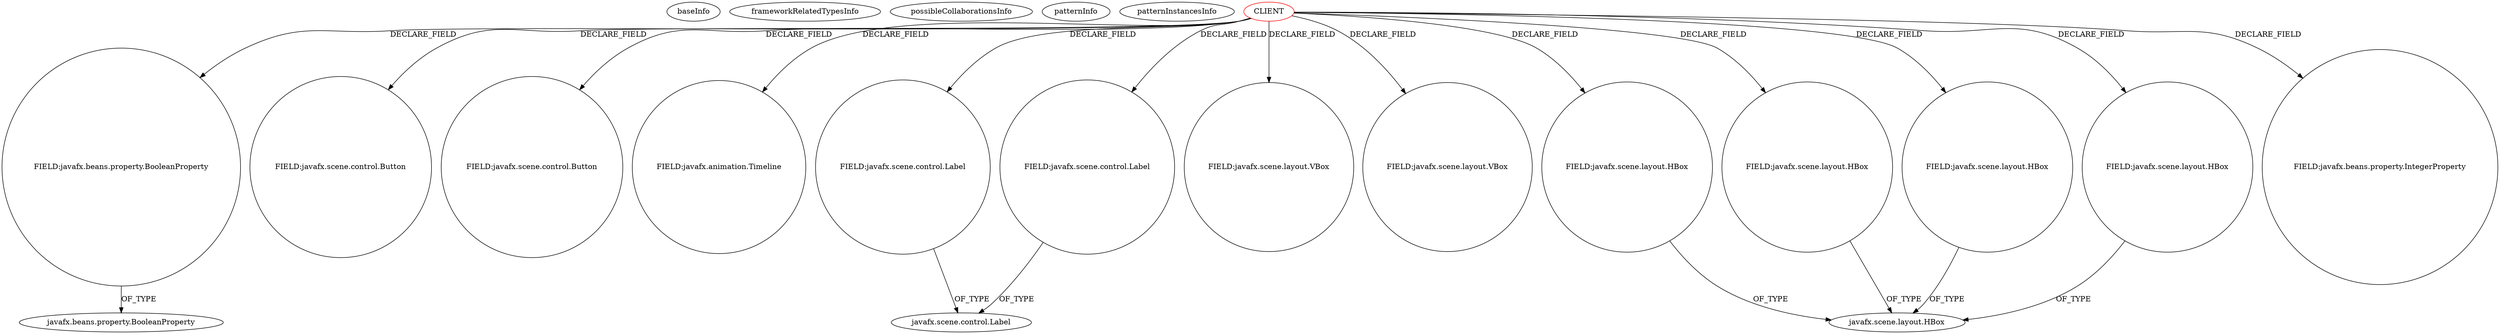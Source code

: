 digraph {
baseInfo[graphId=2189,category="pattern",isAnonymous=false,possibleRelation=false]
frameworkRelatedTypesInfo[]
possibleCollaborationsInfo[]
patternInfo[frequency=2.0,patternRootClient=0]
patternInstancesInfo[0="jperedadnr-Game2048HOL~/jperedadnr-Game2048HOL/Game2048HOL-master/src/org/hol/game2048/Board.java~Board~3394",1="brunoborges-fx2048~/brunoborges-fx2048/fx2048-master/src/game2048/Board.java~Board~2229"]
16[label="FIELD:javafx.beans.property.BooleanProperty",vertexType="FIELD_DECLARATION",isFrameworkType=false,shape=circle]
13[label="javafx.beans.property.BooleanProperty",vertexType="FRAMEWORK_CLASS_TYPE",isFrameworkType=false]
0[label="CLIENT",vertexType="ROOT_CLIENT_CLASS_DECLARATION",isFrameworkType=false,color=red]
6[label="FIELD:javafx.scene.control.Button",vertexType="FIELD_DECLARATION",isFrameworkType=false,shape=circle]
4[label="FIELD:javafx.scene.control.Button",vertexType="FIELD_DECLARATION",isFrameworkType=false,shape=circle]
2[label="FIELD:javafx.animation.Timeline",vertexType="FIELD_DECLARATION",isFrameworkType=false,shape=circle]
30[label="FIELD:javafx.scene.control.Label",vertexType="FIELD_DECLARATION",isFrameworkType=false,shape=circle]
27[label="javafx.scene.control.Label",vertexType="FRAMEWORK_CLASS_TYPE",isFrameworkType=false]
28[label="FIELD:javafx.scene.control.Label",vertexType="FIELD_DECLARATION",isFrameworkType=false,shape=circle]
38[label="FIELD:javafx.scene.layout.VBox",vertexType="FIELD_DECLARATION",isFrameworkType=false,shape=circle]
40[label="FIELD:javafx.scene.layout.VBox",vertexType="FIELD_DECLARATION",isFrameworkType=false,shape=circle]
22[label="FIELD:javafx.scene.layout.HBox",vertexType="FIELD_DECLARATION",isFrameworkType=false,shape=circle]
34[label="FIELD:javafx.scene.layout.HBox",vertexType="FIELD_DECLARATION",isFrameworkType=false,shape=circle]
20[label="FIELD:javafx.scene.layout.HBox",vertexType="FIELD_DECLARATION",isFrameworkType=false,shape=circle]
24[label="FIELD:javafx.scene.layout.HBox",vertexType="FIELD_DECLARATION",isFrameworkType=false,shape=circle]
9[label="javafx.scene.layout.HBox",vertexType="FRAMEWORK_CLASS_TYPE",isFrameworkType=false]
10[label="FIELD:javafx.beans.property.IntegerProperty",vertexType="FIELD_DECLARATION",isFrameworkType=false,shape=circle]
0->16[label="DECLARE_FIELD"]
0->22[label="DECLARE_FIELD"]
0->28[label="DECLARE_FIELD"]
24->9[label="OF_TYPE"]
0->6[label="DECLARE_FIELD"]
0->4[label="DECLARE_FIELD"]
0->40[label="DECLARE_FIELD"]
0->30[label="DECLARE_FIELD"]
28->27[label="OF_TYPE"]
34->9[label="OF_TYPE"]
0->38[label="DECLARE_FIELD"]
16->13[label="OF_TYPE"]
20->9[label="OF_TYPE"]
0->34[label="DECLARE_FIELD"]
22->9[label="OF_TYPE"]
0->24[label="DECLARE_FIELD"]
0->10[label="DECLARE_FIELD"]
0->2[label="DECLARE_FIELD"]
30->27[label="OF_TYPE"]
0->20[label="DECLARE_FIELD"]
}
